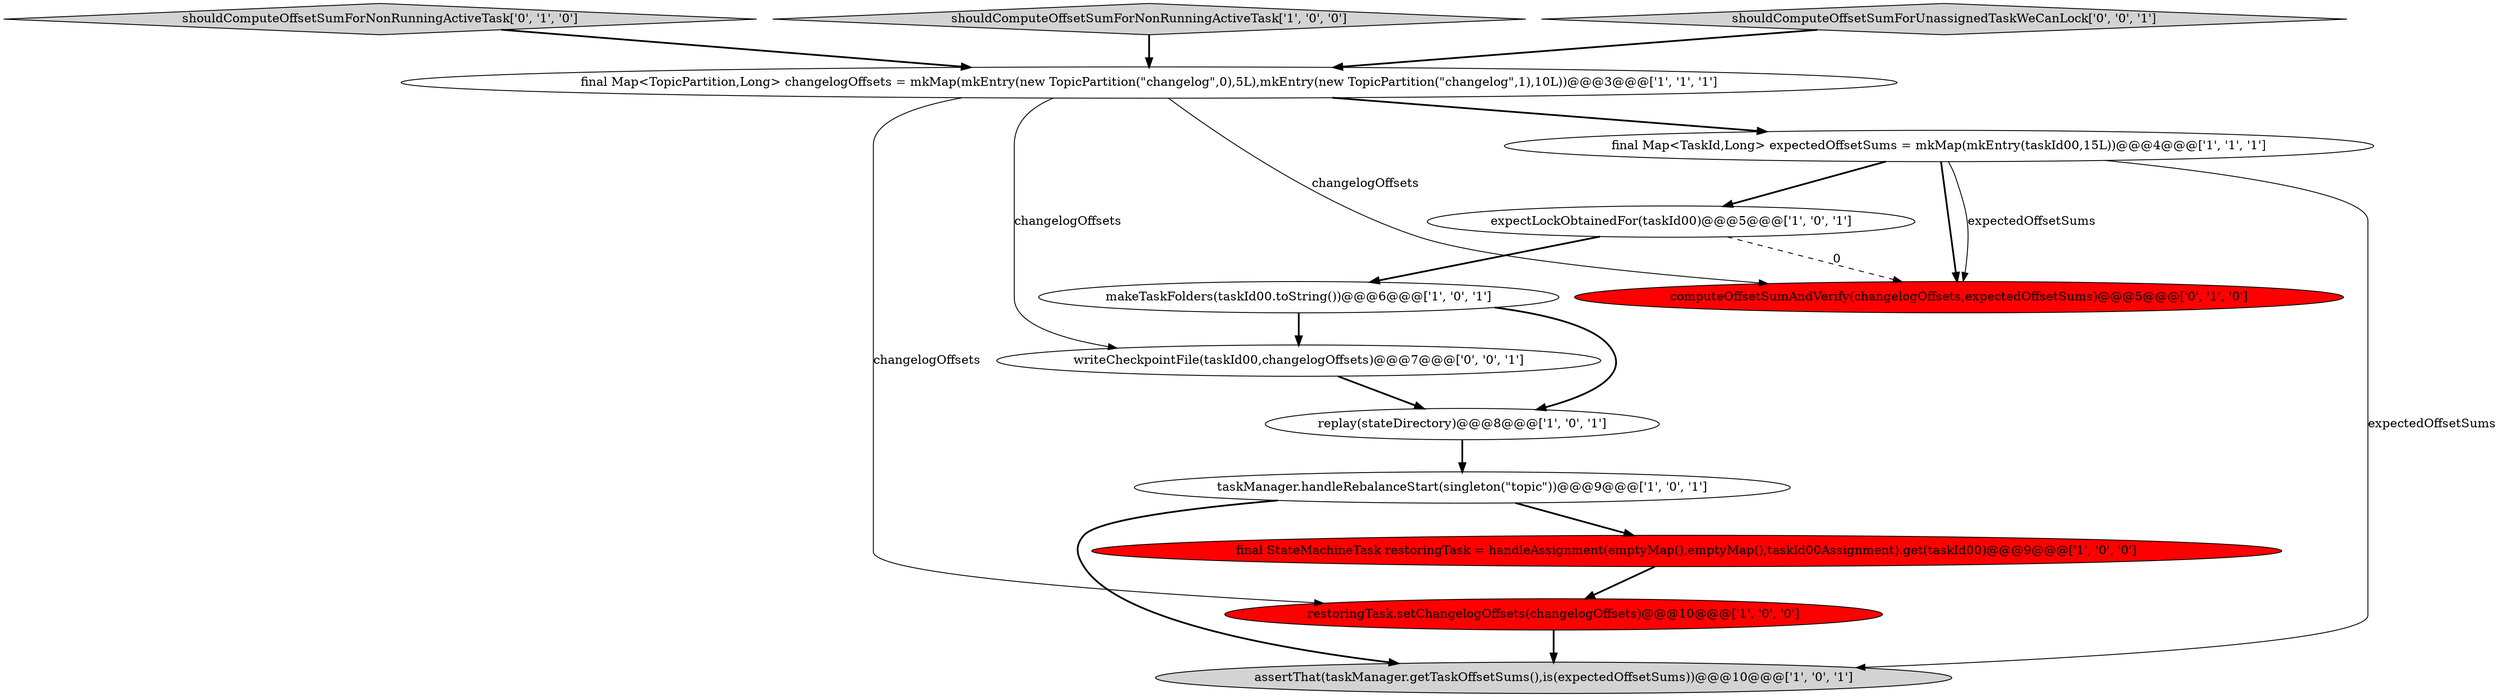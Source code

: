 digraph {
2 [style = filled, label = "restoringTask.setChangelogOffsets(changelogOffsets)@@@10@@@['1', '0', '0']", fillcolor = red, shape = ellipse image = "AAA1AAABBB1BBB"];
9 [style = filled, label = "assertThat(taskManager.getTaskOffsetSums(),is(expectedOffsetSums))@@@10@@@['1', '0', '1']", fillcolor = lightgray, shape = ellipse image = "AAA0AAABBB1BBB"];
12 [style = filled, label = "writeCheckpointFile(taskId00,changelogOffsets)@@@7@@@['0', '0', '1']", fillcolor = white, shape = ellipse image = "AAA0AAABBB3BBB"];
10 [style = filled, label = "shouldComputeOffsetSumForNonRunningActiveTask['0', '1', '0']", fillcolor = lightgray, shape = diamond image = "AAA0AAABBB2BBB"];
4 [style = filled, label = "shouldComputeOffsetSumForNonRunningActiveTask['1', '0', '0']", fillcolor = lightgray, shape = diamond image = "AAA0AAABBB1BBB"];
8 [style = filled, label = "final Map<TopicPartition,Long> changelogOffsets = mkMap(mkEntry(new TopicPartition(\"changelog\",0),5L),mkEntry(new TopicPartition(\"changelog\",1),10L))@@@3@@@['1', '1', '1']", fillcolor = white, shape = ellipse image = "AAA0AAABBB1BBB"];
3 [style = filled, label = "makeTaskFolders(taskId00.toString())@@@6@@@['1', '0', '1']", fillcolor = white, shape = ellipse image = "AAA0AAABBB1BBB"];
13 [style = filled, label = "shouldComputeOffsetSumForUnassignedTaskWeCanLock['0', '0', '1']", fillcolor = lightgray, shape = diamond image = "AAA0AAABBB3BBB"];
11 [style = filled, label = "computeOffsetSumAndVerify(changelogOffsets,expectedOffsetSums)@@@5@@@['0', '1', '0']", fillcolor = red, shape = ellipse image = "AAA1AAABBB2BBB"];
0 [style = filled, label = "replay(stateDirectory)@@@8@@@['1', '0', '1']", fillcolor = white, shape = ellipse image = "AAA0AAABBB1BBB"];
1 [style = filled, label = "expectLockObtainedFor(taskId00)@@@5@@@['1', '0', '1']", fillcolor = white, shape = ellipse image = "AAA0AAABBB1BBB"];
5 [style = filled, label = "final Map<TaskId,Long> expectedOffsetSums = mkMap(mkEntry(taskId00,15L))@@@4@@@['1', '1', '1']", fillcolor = white, shape = ellipse image = "AAA0AAABBB1BBB"];
7 [style = filled, label = "taskManager.handleRebalanceStart(singleton(\"topic\"))@@@9@@@['1', '0', '1']", fillcolor = white, shape = ellipse image = "AAA0AAABBB1BBB"];
6 [style = filled, label = "final StateMachineTask restoringTask = handleAssignment(emptyMap(),emptyMap(),taskId00Assignment).get(taskId00)@@@9@@@['1', '0', '0']", fillcolor = red, shape = ellipse image = "AAA1AAABBB1BBB"];
8->2 [style = solid, label="changelogOffsets"];
1->3 [style = bold, label=""];
2->9 [style = bold, label=""];
3->12 [style = bold, label=""];
8->12 [style = solid, label="changelogOffsets"];
12->0 [style = bold, label=""];
3->0 [style = bold, label=""];
0->7 [style = bold, label=""];
6->2 [style = bold, label=""];
7->9 [style = bold, label=""];
5->1 [style = bold, label=""];
5->9 [style = solid, label="expectedOffsetSums"];
8->5 [style = bold, label=""];
10->8 [style = bold, label=""];
1->11 [style = dashed, label="0"];
7->6 [style = bold, label=""];
4->8 [style = bold, label=""];
5->11 [style = bold, label=""];
13->8 [style = bold, label=""];
5->11 [style = solid, label="expectedOffsetSums"];
8->11 [style = solid, label="changelogOffsets"];
}
